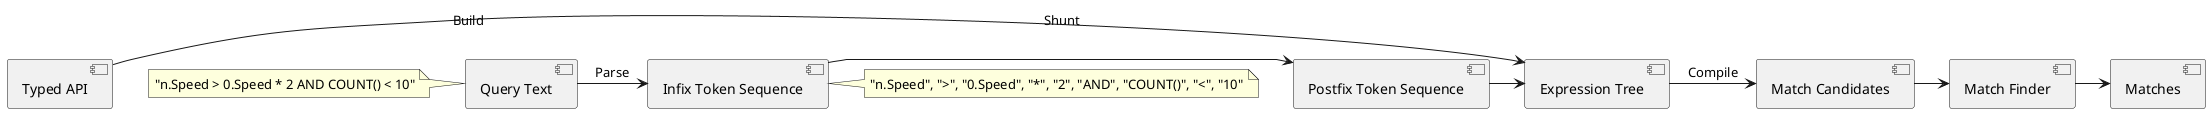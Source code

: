 @startuml
[Query Text] -> [Infix Token Sequence] : Parse
note left of [Query Text]: "n.Speed > 0.Speed * 2 AND COUNT() < 10"
[Infix Token Sequence] -> [Postfix Token Sequence] : Shunt
note right of [Infix Token Sequence]: "n.Speed", ">", "0.Speed", "*", "2", "AND", "COUNT()", "<", "10"
[Postfix Token Sequence] -> [Expression Tree]
[Typed API] -> [Expression Tree] : Build
[Expression Tree] -> [Match Candidates] : Compile
[Match Candidates] -> [Match Finder]
[Match Finder] -> [Matches]
@enduml